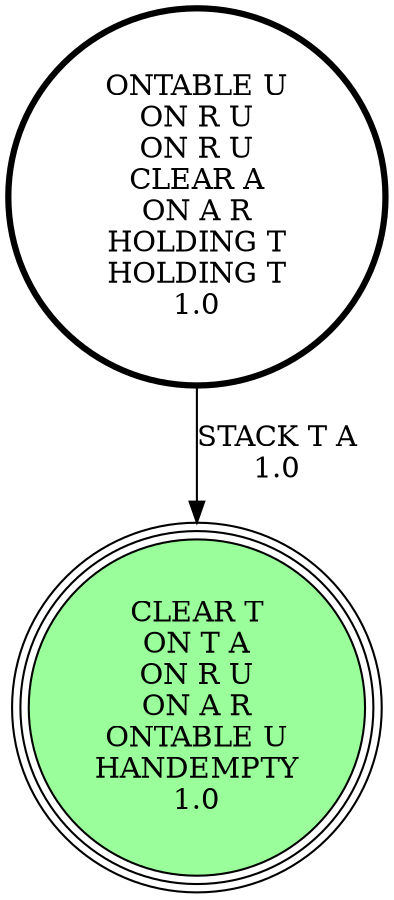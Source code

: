 digraph {
"ONTABLE U\nON R U\nON R U\nCLEAR A\nON A R\nHOLDING T\nHOLDING T\n1.0\n" -> "CLEAR T\nON T A\nON R U\nON A R\nONTABLE U\nHANDEMPTY\n1.0\n"[label="STACK T A\n1.0\n"];
"CLEAR T\nON T A\nON R U\nON A R\nONTABLE U\nHANDEMPTY\n1.0\n" [shape=circle, style=filled, fillcolor=palegreen1, peripheries=3];
"ONTABLE U\nON R U\nON R U\nCLEAR A\nON A R\nHOLDING T\nHOLDING T\n1.0\n" [shape=circle, penwidth=3];
"CLEAR T\nON T A\nON R U\nON A R\nONTABLE U\nHANDEMPTY\n1.0\n" [shape=circle, style=filled, fillcolor=palegreen1, peripheries=3];
}
